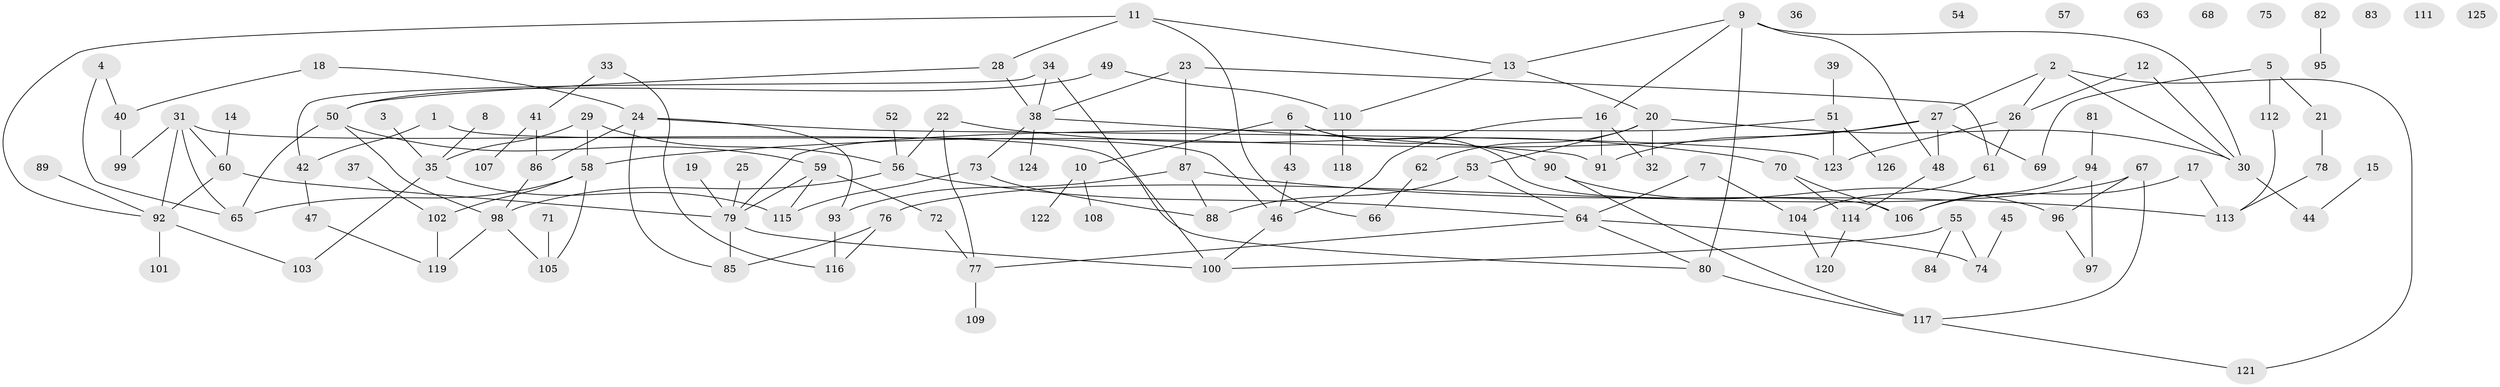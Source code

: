 // Generated by graph-tools (version 1.1) at 2025/39/03/09/25 04:39:03]
// undirected, 126 vertices, 166 edges
graph export_dot {
graph [start="1"]
  node [color=gray90,style=filled];
  1;
  2;
  3;
  4;
  5;
  6;
  7;
  8;
  9;
  10;
  11;
  12;
  13;
  14;
  15;
  16;
  17;
  18;
  19;
  20;
  21;
  22;
  23;
  24;
  25;
  26;
  27;
  28;
  29;
  30;
  31;
  32;
  33;
  34;
  35;
  36;
  37;
  38;
  39;
  40;
  41;
  42;
  43;
  44;
  45;
  46;
  47;
  48;
  49;
  50;
  51;
  52;
  53;
  54;
  55;
  56;
  57;
  58;
  59;
  60;
  61;
  62;
  63;
  64;
  65;
  66;
  67;
  68;
  69;
  70;
  71;
  72;
  73;
  74;
  75;
  76;
  77;
  78;
  79;
  80;
  81;
  82;
  83;
  84;
  85;
  86;
  87;
  88;
  89;
  90;
  91;
  92;
  93;
  94;
  95;
  96;
  97;
  98;
  99;
  100;
  101;
  102;
  103;
  104;
  105;
  106;
  107;
  108;
  109;
  110;
  111;
  112;
  113;
  114;
  115;
  116;
  117;
  118;
  119;
  120;
  121;
  122;
  123;
  124;
  125;
  126;
  1 -- 42;
  1 -- 46;
  2 -- 26;
  2 -- 27;
  2 -- 30;
  2 -- 121;
  3 -- 35;
  4 -- 40;
  4 -- 65;
  5 -- 21;
  5 -- 69;
  5 -- 112;
  6 -- 10;
  6 -- 43;
  6 -- 90;
  6 -- 106;
  7 -- 64;
  7 -- 104;
  8 -- 35;
  9 -- 13;
  9 -- 16;
  9 -- 30;
  9 -- 48;
  9 -- 80;
  10 -- 108;
  10 -- 122;
  11 -- 13;
  11 -- 28;
  11 -- 66;
  11 -- 92;
  12 -- 26;
  12 -- 30;
  13 -- 20;
  13 -- 110;
  14 -- 60;
  15 -- 44;
  16 -- 32;
  16 -- 46;
  16 -- 91;
  17 -- 106;
  17 -- 113;
  18 -- 24;
  18 -- 40;
  19 -- 79;
  20 -- 30;
  20 -- 32;
  20 -- 53;
  20 -- 62;
  21 -- 78;
  22 -- 56;
  22 -- 70;
  22 -- 77;
  23 -- 38;
  23 -- 61;
  23 -- 87;
  24 -- 85;
  24 -- 86;
  24 -- 93;
  24 -- 123;
  25 -- 79;
  26 -- 61;
  26 -- 123;
  27 -- 48;
  27 -- 58;
  27 -- 69;
  27 -- 91;
  28 -- 38;
  28 -- 50;
  29 -- 35;
  29 -- 56;
  29 -- 58;
  30 -- 44;
  31 -- 60;
  31 -- 65;
  31 -- 80;
  31 -- 92;
  31 -- 99;
  33 -- 41;
  33 -- 116;
  34 -- 38;
  34 -- 42;
  34 -- 100;
  35 -- 103;
  35 -- 115;
  37 -- 102;
  38 -- 73;
  38 -- 91;
  38 -- 124;
  39 -- 51;
  40 -- 99;
  41 -- 86;
  41 -- 107;
  42 -- 47;
  43 -- 46;
  45 -- 74;
  46 -- 100;
  47 -- 119;
  48 -- 114;
  49 -- 50;
  49 -- 110;
  50 -- 59;
  50 -- 65;
  50 -- 98;
  51 -- 79;
  51 -- 123;
  51 -- 126;
  52 -- 56;
  53 -- 64;
  53 -- 88;
  55 -- 74;
  55 -- 84;
  55 -- 100;
  56 -- 64;
  56 -- 98;
  58 -- 65;
  58 -- 102;
  58 -- 105;
  59 -- 72;
  59 -- 79;
  59 -- 115;
  60 -- 79;
  60 -- 92;
  61 -- 104;
  62 -- 66;
  64 -- 74;
  64 -- 77;
  64 -- 80;
  67 -- 76;
  67 -- 96;
  67 -- 117;
  70 -- 106;
  70 -- 114;
  71 -- 105;
  72 -- 77;
  73 -- 88;
  73 -- 115;
  76 -- 85;
  76 -- 116;
  77 -- 109;
  78 -- 113;
  79 -- 85;
  79 -- 100;
  80 -- 117;
  81 -- 94;
  82 -- 95;
  86 -- 98;
  87 -- 88;
  87 -- 93;
  87 -- 113;
  89 -- 92;
  90 -- 96;
  90 -- 117;
  92 -- 101;
  92 -- 103;
  93 -- 116;
  94 -- 97;
  94 -- 106;
  96 -- 97;
  98 -- 105;
  98 -- 119;
  102 -- 119;
  104 -- 120;
  110 -- 118;
  112 -- 113;
  114 -- 120;
  117 -- 121;
}
